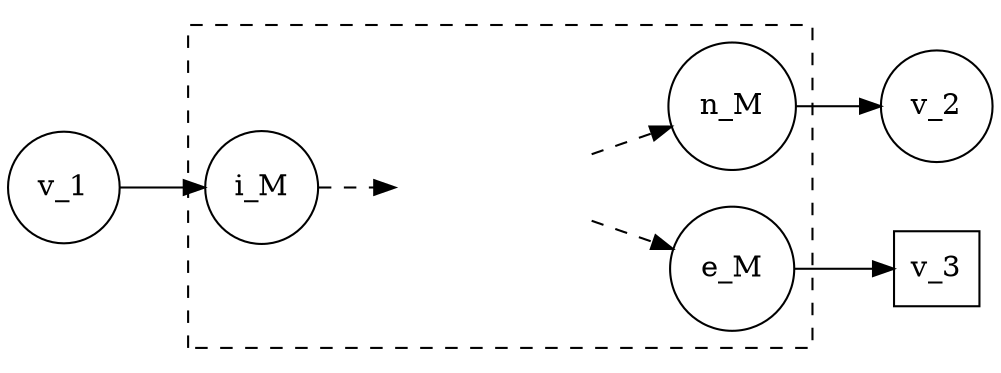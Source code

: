 digraph {
    graph [rankdir=LR];
    node [shape=circle, width=.5];

    v_1    -> i_M    [label=" ", texlbl="$I$"];
    i_M    -> hidden [style=dashed];
    hidden -> n_M    [style=dashed];
    hidden -> e_M    [style=dashed];
    n_M    -> v_2    [label=" ", texlbl="$I$"];
    e_M    -> v_3    [label=" ", texlbl="$I$"];

    subgraph cluster0 {
        style="dashed";

        i_M;
        hidden;
        n_M;
        e_M;
    }

    v_1    [style="state,initial"];
    hidden [shape=plaintext, label=" ", texlbl="$\dotso$", width=1.3];
    v_2    [style="state,accepting"];
    v_3    [style="state,accepting", shape=rect];
}
